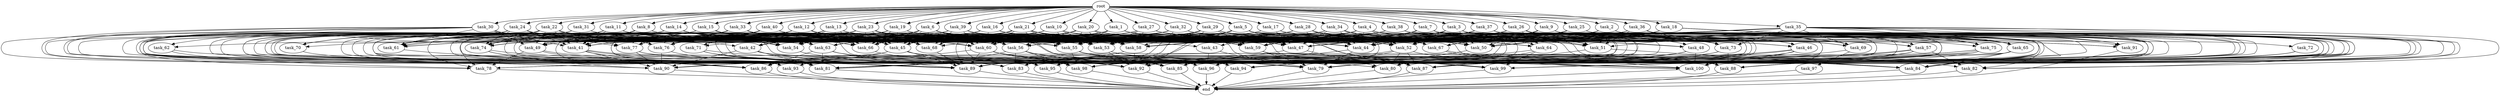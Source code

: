 digraph G {
  task_15 [size="4.801143e+11"];
  task_77 [size="6.967906e+10"];
  task_62 [size="2.149518e+11"];
  task_59 [size="6.803617e+11"];
  task_20 [size="1.161797e+11"];
  task_17 [size="7.613234e+11"];
  task_89 [size="9.953013e+11"];
  task_24 [size="6.045325e+10"];
  task_92 [size="2.015462e+11"];
  task_85 [size="7.418787e+11"];
  task_23 [size="3.633532e+11"];
  task_73 [size="2.026411e+11"];
  task_63 [size="7.195949e+11"];
  task_45 [size="6.695333e+11"];
  task_11 [size="8.368682e+11"];
  task_13 [size="3.369593e+11"];
  task_54 [size="8.057020e+11"];
  task_58 [size="7.919146e+11"];
  task_55 [size="4.933228e+11"];
  task_60 [size="8.404614e+11"];
  task_61 [size="1.409699e+11"];
  task_56 [size="4.313949e+11"];
  task_16 [size="4.499828e+11"];
  task_30 [size="9.393682e+11"];
  task_76 [size="7.210721e+11"];
  task_74 [size="3.008178e+11"];
  task_47 [size="7.022449e+10"];
  task_81 [size="1.649928e+11"];
  task_34 [size="8.462364e+11"];
  task_25 [size="4.475603e+11"];
  task_44 [size="3.929184e+11"];
  task_67 [size="6.499039e+10"];
  task_29 [size="7.621425e+11"];
  end [size="0.000000e+00"];
  task_66 [size="5.073721e+11"];
  task_2 [size="2.214928e+11"];
  task_4 [size="7.428237e+11"];
  task_86 [size="7.074274e+11"];
  task_64 [size="8.068705e+11"];
  task_36 [size="6.011301e+11"];
  task_71 [size="6.555984e+10"];
  task_94 [size="6.933195e+11"];
  task_95 [size="9.675573e+10"];
  task_96 [size="7.502836e+11"];
  task_48 [size="1.263231e+11"];
  task_53 [size="3.726765e+11"];
  task_5 [size="9.194965e+11"];
  task_79 [size="4.127996e+11"];
  task_52 [size="7.250158e+11"];
  task_31 [size="2.541127e+11"];
  task_1 [size="2.577121e+11"];
  task_82 [size="3.973581e+11"];
  task_19 [size="1.818051e+11"];
  task_40 [size="6.369488e+11"];
  task_57 [size="3.723195e+11"];
  task_83 [size="7.908837e+11"];
  task_6 [size="6.031849e+11"];
  task_80 [size="8.536756e+11"];
  task_22 [size="8.953200e+11"];
  task_99 [size="5.439407e+11"];
  task_100 [size="8.955725e+11"];
  task_84 [size="3.852997e+11"];
  task_90 [size="7.137034e+11"];
  task_49 [size="2.575647e+11"];
  task_3 [size="4.954215e+11"];
  task_14 [size="6.755353e+11"];
  task_18 [size="5.006413e+11"];
  task_42 [size="6.716885e+11"];
  task_10 [size="8.053422e+11"];
  task_70 [size="8.509654e+11"];
  task_78 [size="7.479301e+11"];
  task_50 [size="1.444777e+11"];
  task_21 [size="7.300226e+11"];
  task_32 [size="6.115969e+11"];
  task_51 [size="4.473401e+11"];
  task_46 [size="6.255666e+11"];
  task_12 [size="8.899655e+10"];
  task_9 [size="7.623759e+11"];
  task_93 [size="7.808819e+11"];
  task_43 [size="6.627949e+11"];
  task_26 [size="1.264418e+11"];
  task_41 [size="6.632902e+10"];
  task_27 [size="7.127087e+11"];
  task_68 [size="8.089910e+11"];
  task_65 [size="3.736229e+11"];
  task_39 [size="3.610515e+11"];
  task_38 [size="2.992042e+11"];
  task_72 [size="9.035503e+11"];
  task_98 [size="8.327083e+11"];
  task_28 [size="3.512326e+11"];
  task_69 [size="8.544592e+11"];
  task_88 [size="8.560908e+11"];
  task_91 [size="1.612733e+11"];
  task_8 [size="5.997047e+11"];
  task_75 [size="6.503922e+11"];
  task_33 [size="3.329873e+11"];
  root [size="0.000000e+00"];
  task_7 [size="6.507939e+11"];
  task_87 [size="2.606726e+11"];
  task_35 [size="5.654380e+11"];
  task_97 [size="8.239958e+11"];
  task_37 [size="5.576146e+11"];

  task_15 -> task_81 [size="9.166267e+06"];
  task_15 -> task_51 [size="3.195287e+07"];
  task_15 -> task_54 [size="5.755015e+07"];
  task_15 -> task_60 [size="4.669230e+07"];
  task_15 -> task_70 [size="1.701931e+08"];
  task_15 -> task_61 [size="8.810618e+06"];
  task_15 -> task_100 [size="5.597328e+07"];
  task_15 -> task_68 [size="8.988789e+07"];
  task_15 -> task_75 [size="1.300784e+08"];
  task_15 -> task_53 [size="1.961455e+07"];
  task_15 -> task_66 [size="2.818734e+07"];
  task_15 -> task_84 [size="2.963844e+07"];
  task_15 -> task_49 [size="1.717098e+07"];
  task_15 -> task_74 [size="1.769516e+07"];
  task_15 -> task_92 [size="1.185566e+07"];
  task_77 -> task_92 [size="1.185566e+07"];
  task_77 -> task_80 [size="1.067095e+08"];
  task_77 -> task_90 [size="7.137034e+07"];
  task_62 -> task_78 [size="1.068472e+08"];
  task_62 -> task_98 [size="4.626157e+07"];
  task_59 -> task_87 [size="1.629204e+07"];
  task_59 -> task_79 [size="3.175381e+07"];
  task_20 -> task_58 [size="4.167972e+07"];
  task_20 -> task_50 [size="9.029858e+06"];
  task_20 -> task_44 [size="2.311285e+07"];
  task_20 -> task_41 [size="3.684946e+06"];
  task_20 -> task_53 [size="1.961455e+07"];
  task_20 -> task_56 [size="4.793276e+07"];
  task_20 -> task_55 [size="2.901899e+07"];
  task_20 -> task_66 [size="2.818734e+07"];
  task_20 -> task_73 [size="1.688676e+07"];
  task_20 -> task_49 [size="1.717098e+07"];
  task_20 -> task_74 [size="1.769516e+07"];
  task_20 -> task_47 [size="4.130853e+06"];
  task_17 -> task_56 [size="4.793276e+07"];
  task_17 -> task_84 [size="2.963844e+07"];
  task_17 -> task_52 [size="4.027866e+07"];
  task_17 -> task_50 [size="9.029858e+06"];
  task_17 -> task_49 [size="1.717098e+07"];
  task_17 -> task_63 [size="7.995499e+07"];
  task_17 -> task_47 [size="4.130853e+06"];
  task_89 -> end [size="1.000000e-12"];
  task_24 -> task_45 [size="3.347666e+07"];
  task_24 -> task_81 [size="9.166267e+06"];
  task_24 -> task_54 [size="5.755015e+07"];
  task_24 -> task_77 [size="3.871059e+06"];
  task_24 -> task_58 [size="4.167972e+07"];
  task_24 -> task_50 [size="9.029858e+06"];
  task_24 -> task_95 [size="1.075064e+07"];
  task_24 -> task_41 [size="3.684946e+06"];
  task_24 -> task_89 [size="5.854713e+07"];
  task_24 -> task_61 [size="8.810618e+06"];
  task_24 -> task_53 [size="1.961455e+07"];
  task_24 -> task_74 [size="1.769516e+07"];
  task_24 -> task_51 [size="3.195287e+07"];
  task_24 -> task_98 [size="4.626157e+07"];
  task_24 -> task_76 [size="4.005956e+07"];
  task_92 -> end [size="1.000000e-12"];
  task_85 -> end [size="1.000000e-12"];
  task_23 -> task_45 [size="3.347666e+07"];
  task_23 -> task_42 [size="1.679221e+08"];
  task_23 -> task_77 [size="3.871059e+06"];
  task_23 -> task_58 [size="4.167972e+07"];
  task_23 -> task_55 [size="2.901899e+07"];
  task_23 -> task_44 [size="2.311285e+07"];
  task_23 -> task_78 [size="1.068472e+08"];
  task_23 -> task_80 [size="1.067095e+08"];
  task_23 -> task_68 [size="8.988789e+07"];
  task_23 -> task_53 [size="1.961455e+07"];
  task_23 -> task_56 [size="4.793276e+07"];
  task_23 -> task_74 [size="1.769516e+07"];
  task_23 -> task_67 [size="8.123799e+06"];
  task_23 -> task_50 [size="9.029858e+06"];
  task_23 -> task_66 [size="2.818734e+07"];
  task_23 -> task_98 [size="4.626157e+07"];
  task_23 -> task_95 [size="1.075064e+07"];
  task_23 -> task_76 [size="4.005956e+07"];
  task_73 -> task_87 [size="1.629204e+07"];
  task_73 -> task_86 [size="5.053053e+07"];
  task_73 -> task_88 [size="7.782644e+07"];
  task_63 -> task_89 [size="5.854713e+07"];
  task_63 -> task_81 [size="9.166267e+06"];
  task_63 -> task_86 [size="5.053053e+07"];
  task_63 -> task_96 [size="1.500567e+08"];
  task_45 -> task_100 [size="5.597328e+07"];
  task_45 -> task_90 [size="7.137034e+07"];
  task_45 -> task_85 [size="6.182322e+07"];
  task_45 -> task_94 [size="1.386639e+08"];
  task_45 -> task_86 [size="5.053053e+07"];
  task_45 -> task_89 [size="5.854713e+07"];
  task_11 -> task_45 [size="3.347666e+07"];
  task_11 -> task_54 [size="5.755015e+07"];
  task_11 -> task_59 [size="4.859727e+07"];
  task_11 -> task_70 [size="1.701931e+08"];
  task_11 -> task_63 [size="7.995499e+07"];
  task_11 -> task_41 [size="3.684946e+06"];
  task_11 -> task_89 [size="5.854713e+07"];
  task_11 -> task_52 [size="4.027866e+07"];
  task_11 -> task_61 [size="8.810618e+06"];
  task_11 -> task_53 [size="1.961455e+07"];
  task_11 -> task_66 [size="2.818734e+07"];
  task_11 -> task_83 [size="1.129834e+08"];
  task_11 -> task_69 [size="1.068074e+08"];
  task_11 -> task_74 [size="1.769516e+07"];
  task_11 -> task_86 [size="5.053053e+07"];
  task_13 -> task_61 [size="8.810618e+06"];
  task_13 -> task_66 [size="2.818734e+07"];
  task_13 -> task_77 [size="3.871059e+06"];
  task_13 -> task_54 [size="5.755015e+07"];
  task_13 -> task_60 [size="4.669230e+07"];
  task_13 -> task_52 [size="4.027866e+07"];
  task_13 -> task_83 [size="1.129834e+08"];
  task_13 -> task_43 [size="3.313975e+08"];
  task_13 -> task_94 [size="1.386639e+08"];
  task_13 -> task_98 [size="4.626157e+07"];
  task_54 -> task_85 [size="6.182322e+07"];
  task_58 -> task_92 [size="1.185566e+07"];
  task_58 -> task_86 [size="5.053053e+07"];
  task_55 -> task_85 [size="6.182322e+07"];
  task_55 -> task_79 [size="3.175381e+07"];
  task_55 -> task_98 [size="4.626157e+07"];
  task_55 -> task_100 [size="5.597328e+07"];
  task_55 -> task_88 [size="7.782644e+07"];
  task_60 -> task_96 [size="1.500567e+08"];
  task_60 -> task_87 [size="1.629204e+07"];
  task_60 -> task_88 [size="7.782644e+07"];
  task_60 -> task_89 [size="5.854713e+07"];
  task_60 -> task_93 [size="3.904410e+08"];
  task_60 -> task_98 [size="4.626157e+07"];
  task_60 -> task_94 [size="1.386639e+08"];
  task_61 -> task_89 [size="5.854713e+07"];
  task_56 -> task_92 [size="1.185566e+07"];
  task_56 -> task_81 [size="9.166267e+06"];
  task_56 -> task_79 [size="3.175381e+07"];
  task_56 -> task_98 [size="4.626157e+07"];
  task_56 -> task_83 [size="1.129834e+08"];
  task_16 -> task_77 [size="3.871059e+06"];
  task_16 -> task_60 [size="4.669230e+07"];
  task_16 -> task_50 [size="9.029858e+06"];
  task_16 -> task_44 [size="2.311285e+07"];
  task_16 -> task_58 [size="4.167972e+07"];
  task_16 -> task_61 [size="8.810618e+06"];
  task_16 -> task_62 [size="1.074759e+08"];
  task_16 -> task_68 [size="8.988789e+07"];
  task_16 -> task_53 [size="1.961455e+07"];
  task_16 -> task_69 [size="1.068074e+08"];
  task_16 -> task_49 [size="1.717098e+07"];
  task_16 -> task_47 [size="4.130853e+06"];
  task_16 -> task_76 [size="4.005956e+07"];
  task_30 -> task_81 [size="9.166267e+06"];
  task_30 -> task_50 [size="9.029858e+06"];
  task_30 -> task_44 [size="2.311285e+07"];
  task_30 -> task_61 [size="8.810618e+06"];
  task_30 -> task_41 [size="3.684946e+06"];
  task_30 -> task_68 [size="8.988789e+07"];
  task_30 -> task_51 [size="3.195287e+07"];
  task_30 -> task_89 [size="5.854713e+07"];
  task_30 -> task_49 [size="1.717098e+07"];
  task_30 -> task_98 [size="4.626157e+07"];
  task_30 -> task_86 [size="5.053053e+07"];
  task_30 -> task_92 [size="1.185566e+07"];
  task_76 -> task_81 [size="9.166267e+06"];
  task_76 -> task_90 [size="7.137034e+07"];
  task_74 -> task_79 [size="3.175381e+07"];
  task_74 -> task_86 [size="5.053053e+07"];
  task_74 -> task_90 [size="7.137034e+07"];
  task_47 -> task_92 [size="1.185566e+07"];
  task_47 -> task_80 [size="1.067095e+08"];
  task_81 -> end [size="1.000000e-12"];
  task_34 -> task_77 [size="3.871059e+06"];
  task_34 -> task_60 [size="4.669230e+07"];
  task_34 -> task_55 [size="2.901899e+07"];
  task_34 -> task_44 [size="2.311285e+07"];
  task_34 -> task_41 [size="3.684946e+06"];
  task_34 -> task_48 [size="3.158077e+07"];
  task_34 -> task_53 [size="1.961455e+07"];
  task_34 -> task_51 [size="3.195287e+07"];
  task_34 -> task_69 [size="1.068074e+08"];
  task_34 -> task_57 [size="1.241065e+08"];
  task_34 -> task_47 [size="4.130853e+06"];
  task_34 -> task_52 [size="4.027866e+07"];
  task_25 -> task_45 [size="3.347666e+07"];
  task_25 -> task_87 [size="1.629204e+07"];
  task_25 -> task_88 [size="7.782644e+07"];
  task_25 -> task_50 [size="9.029858e+06"];
  task_25 -> task_44 [size="2.311285e+07"];
  task_25 -> task_95 [size="1.075064e+07"];
  task_25 -> task_98 [size="4.626157e+07"];
  task_25 -> task_99 [size="6.043786e+07"];
  task_25 -> task_67 [size="8.123799e+06"];
  task_25 -> task_52 [size="4.027866e+07"];
  task_25 -> task_53 [size="1.961455e+07"];
  task_25 -> task_74 [size="1.769516e+07"];
  task_25 -> task_47 [size="4.130853e+06"];
  task_44 -> task_85 [size="6.182322e+07"];
  task_44 -> task_79 [size="3.175381e+07"];
  task_67 -> task_82 [size="7.947163e+07"];
  task_67 -> task_100 [size="5.597328e+07"];
  task_29 -> task_45 [size="3.347666e+07"];
  task_29 -> task_77 [size="3.871059e+06"];
  task_29 -> task_54 [size="5.755015e+07"];
  task_29 -> task_58 [size="4.167972e+07"];
  task_29 -> task_59 [size="4.859727e+07"];
  task_29 -> task_44 [size="2.311285e+07"];
  task_29 -> task_41 [size="3.684946e+06"];
  task_29 -> task_89 [size="5.854713e+07"];
  task_29 -> task_92 [size="1.185566e+07"];
  task_29 -> task_53 [size="1.961455e+07"];
  task_29 -> task_73 [size="1.688676e+07"];
  task_29 -> task_65 [size="4.151366e+07"];
  task_66 -> task_95 [size="1.075064e+07"];
  task_2 -> task_65 [size="4.151366e+07"];
  task_2 -> task_56 [size="4.793276e+07"];
  task_2 -> task_84 [size="2.963844e+07"];
  task_2 -> task_51 [size="3.195287e+07"];
  task_2 -> task_50 [size="9.029858e+06"];
  task_2 -> task_46 [size="1.563916e+08"];
  task_2 -> task_55 [size="2.901899e+07"];
  task_2 -> task_72 [size="9.035503e+08"];
  task_2 -> task_91 [size="2.687889e+07"];
  task_2 -> task_76 [size="4.005956e+07"];
  task_4 -> task_45 [size="3.347666e+07"];
  task_4 -> task_60 [size="4.669230e+07"];
  task_4 -> task_59 [size="4.859727e+07"];
  task_4 -> task_44 [size="2.311285e+07"];
  task_4 -> task_58 [size="4.167972e+07"];
  task_4 -> task_100 [size="5.597328e+07"];
  task_4 -> task_89 [size="5.854713e+07"];
  task_4 -> task_52 [size="4.027866e+07"];
  task_4 -> task_92 [size="1.185566e+07"];
  task_4 -> task_56 [size="4.793276e+07"];
  task_4 -> task_51 [size="3.195287e+07"];
  task_4 -> task_46 [size="1.563916e+08"];
  task_4 -> task_85 [size="6.182322e+07"];
  task_4 -> task_74 [size="1.769516e+07"];
  task_86 -> end [size="1.000000e-12"];
  task_64 -> task_99 [size="6.043786e+07"];
  task_64 -> task_80 [size="1.067095e+08"];
  task_64 -> task_89 [size="5.854713e+07"];
  task_36 -> task_84 [size="2.963844e+07"];
  task_36 -> task_58 [size="4.167972e+07"];
  task_36 -> task_95 [size="1.075064e+07"];
  task_36 -> task_60 [size="4.669230e+07"];
  task_36 -> task_52 [size="4.027866e+07"];
  task_36 -> task_92 [size="1.185566e+07"];
  task_36 -> task_67 [size="8.123799e+06"];
  task_36 -> task_79 [size="3.175381e+07"];
  task_36 -> task_69 [size="1.068074e+08"];
  task_36 -> task_73 [size="1.688676e+07"];
  task_36 -> task_76 [size="4.005956e+07"];
  task_36 -> task_98 [size="4.626157e+07"];
  task_36 -> task_51 [size="3.195287e+07"];
  task_71 -> task_81 [size="9.166267e+06"];
  task_71 -> task_99 [size="6.043786e+07"];
  task_71 -> task_89 [size="5.854713e+07"];
  task_94 -> end [size="1.000000e-12"];
  task_95 -> end [size="1.000000e-12"];
  task_96 -> end [size="1.000000e-12"];
  task_48 -> task_92 [size="1.185566e+07"];
  task_48 -> task_80 [size="1.067095e+08"];
  task_48 -> task_100 [size="5.597328e+07"];
  task_48 -> task_83 [size="1.129834e+08"];
  task_53 -> task_92 [size="1.185566e+07"];
  task_53 -> task_99 [size="6.043786e+07"];
  task_53 -> task_87 [size="1.629204e+07"];
  task_5 -> task_45 [size="3.347666e+07"];
  task_5 -> task_82 [size="7.947163e+07"];
  task_5 -> task_71 [size="3.277992e+07"];
  task_5 -> task_54 [size="5.755015e+07"];
  task_5 -> task_55 [size="2.901899e+07"];
  task_5 -> task_100 [size="5.597328e+07"];
  task_5 -> task_74 [size="1.769516e+07"];
  task_5 -> task_66 [size="2.818734e+07"];
  task_5 -> task_51 [size="3.195287e+07"];
  task_5 -> task_96 [size="1.500567e+08"];
  task_5 -> task_91 [size="2.687889e+07"];
  task_5 -> task_98 [size="4.626157e+07"];
  task_5 -> task_47 [size="4.130853e+06"];
  task_5 -> task_76 [size="4.005956e+07"];
  task_79 -> end [size="1.000000e-12"];
  task_52 -> task_87 [size="1.629204e+07"];
  task_52 -> task_80 [size="1.067095e+08"];
  task_52 -> task_94 [size="1.386639e+08"];
  task_52 -> task_100 [size="5.597328e+07"];
  task_52 -> task_90 [size="7.137034e+07"];
  task_31 -> task_45 [size="3.347666e+07"];
  task_31 -> task_48 [size="3.158077e+07"];
  task_31 -> task_61 [size="8.810618e+06"];
  task_31 -> task_81 [size="9.166267e+06"];
  task_31 -> task_56 [size="4.793276e+07"];
  task_31 -> task_62 [size="1.074759e+08"];
  task_31 -> task_70 [size="1.701931e+08"];
  task_31 -> task_79 [size="3.175381e+07"];
  task_31 -> task_41 [size="3.684946e+06"];
  task_31 -> task_47 [size="4.130853e+06"];
  task_31 -> task_64 [size="2.017176e+08"];
  task_1 -> task_45 [size="3.347666e+07"];
  task_1 -> task_52 [size="4.027866e+07"];
  task_1 -> task_99 [size="6.043786e+07"];
  task_1 -> task_42 [size="1.679221e+08"];
  task_1 -> task_60 [size="4.669230e+07"];
  task_1 -> task_59 [size="4.859727e+07"];
  task_1 -> task_55 [size="2.901899e+07"];
  task_1 -> task_91 [size="2.687889e+07"];
  task_1 -> task_49 [size="1.717098e+07"];
  task_1 -> task_41 [size="3.684946e+06"];
  task_1 -> task_47 [size="4.130853e+06"];
  task_82 -> end [size="1.000000e-12"];
  task_19 -> task_45 [size="3.347666e+07"];
  task_19 -> task_66 [size="2.818734e+07"];
  task_19 -> task_51 [size="3.195287e+07"];
  task_19 -> task_54 [size="5.755015e+07"];
  task_19 -> task_52 [size="4.027866e+07"];
  task_19 -> task_49 [size="1.717098e+07"];
  task_19 -> task_74 [size="1.769516e+07"];
  task_19 -> task_84 [size="2.963844e+07"];
  task_40 -> task_45 [size="3.347666e+07"];
  task_40 -> task_61 [size="8.810618e+06"];
  task_40 -> task_71 [size="3.277992e+07"];
  task_40 -> task_77 [size="3.871059e+06"];
  task_40 -> task_58 [size="4.167972e+07"];
  task_40 -> task_52 [size="4.027866e+07"];
  task_40 -> task_55 [size="2.901899e+07"];
  task_40 -> task_60 [size="4.669230e+07"];
  task_40 -> task_49 [size="1.717098e+07"];
  task_40 -> task_92 [size="1.185566e+07"];
  task_40 -> task_76 [size="4.005956e+07"];
  task_57 -> task_81 [size="9.166267e+06"];
  task_57 -> task_82 [size="7.947163e+07"];
  task_57 -> task_98 [size="4.626157e+07"];
  task_57 -> task_100 [size="5.597328e+07"];
  task_57 -> task_80 [size="1.067095e+08"];
  task_83 -> end [size="1.000000e-12"];
  task_6 -> task_45 [size="3.347666e+07"];
  task_6 -> task_77 [size="3.871059e+06"];
  task_6 -> task_60 [size="4.669230e+07"];
  task_6 -> task_59 [size="4.859727e+07"];
  task_6 -> task_55 [size="2.901899e+07"];
  task_6 -> task_95 [size="1.075064e+07"];
  task_6 -> task_78 [size="1.068472e+08"];
  task_6 -> task_41 [size="3.684946e+06"];
  task_6 -> task_68 [size="8.988789e+07"];
  task_6 -> task_53 [size="1.961455e+07"];
  task_6 -> task_56 [size="4.793276e+07"];
  task_6 -> task_76 [size="4.005956e+07"];
  task_6 -> task_50 [size="9.029858e+06"];
  task_6 -> task_66 [size="2.818734e+07"];
  task_6 -> task_73 [size="1.688676e+07"];
  task_6 -> task_91 [size="2.687889e+07"];
  task_6 -> task_49 [size="1.717098e+07"];
  task_6 -> task_47 [size="4.130853e+06"];
  task_6 -> task_61 [size="8.810618e+06"];
  task_80 -> end [size="1.000000e-12"];
  task_22 -> task_45 [size="3.347666e+07"];
  task_22 -> task_44 [size="2.311285e+07"];
  task_22 -> task_54 [size="5.755015e+07"];
  task_22 -> task_42 [size="1.679221e+08"];
  task_22 -> task_55 [size="2.901899e+07"];
  task_22 -> task_77 [size="3.871059e+06"];
  task_22 -> task_41 [size="3.684946e+06"];
  task_22 -> task_100 [size="5.597328e+07"];
  task_22 -> task_74 [size="1.769516e+07"];
  task_22 -> task_61 [size="8.810618e+06"];
  task_22 -> task_99 [size="6.043786e+07"];
  task_22 -> task_90 [size="7.137034e+07"];
  task_22 -> task_52 [size="4.027866e+07"];
  task_22 -> task_49 [size="1.717098e+07"];
  task_22 -> task_98 [size="4.626157e+07"];
  task_22 -> task_47 [size="4.130853e+06"];
  task_22 -> task_76 [size="4.005956e+07"];
  task_99 -> end [size="1.000000e-12"];
  task_100 -> end [size="1.000000e-12"];
  task_84 -> end [size="1.000000e-12"];
  task_90 -> end [size="1.000000e-12"];
  task_49 -> task_92 [size="1.185566e+07"];
  task_49 -> task_78 [size="1.068472e+08"];
  task_49 -> task_86 [size="5.053053e+07"];
  task_3 -> task_45 [size="3.347666e+07"];
  task_3 -> task_81 [size="9.166267e+06"];
  task_3 -> task_51 [size="3.195287e+07"];
  task_3 -> task_77 [size="3.871059e+06"];
  task_3 -> task_58 [size="4.167972e+07"];
  task_3 -> task_59 [size="4.859727e+07"];
  task_3 -> task_50 [size="9.029858e+06"];
  task_3 -> task_60 [size="4.669230e+07"];
  task_3 -> task_48 [size="3.158077e+07"];
  task_3 -> task_92 [size="1.185566e+07"];
  task_3 -> task_65 [size="4.151366e+07"];
  task_3 -> task_84 [size="2.963844e+07"];
  task_3 -> task_79 [size="3.175381e+07"];
  task_3 -> task_52 [size="4.027866e+07"];
  task_3 -> task_85 [size="6.182322e+07"];
  task_3 -> task_86 [size="5.053053e+07"];
  task_3 -> task_76 [size="4.005956e+07"];
  task_14 -> task_84 [size="2.963844e+07"];
  task_14 -> task_54 [size="5.755015e+07"];
  task_14 -> task_60 [size="4.669230e+07"];
  task_14 -> task_70 [size="1.701931e+08"];
  task_14 -> task_57 [size="1.241065e+08"];
  task_14 -> task_78 [size="1.068472e+08"];
  task_14 -> task_95 [size="1.075064e+07"];
  task_14 -> task_63 [size="7.995499e+07"];
  task_14 -> task_61 [size="8.810618e+06"];
  task_14 -> task_66 [size="2.818734e+07"];
  task_14 -> task_67 [size="8.123799e+06"];
  task_14 -> task_55 [size="2.901899e+07"];
  task_14 -> task_69 [size="1.068074e+08"];
  task_14 -> task_76 [size="4.005956e+07"];
  task_14 -> task_90 [size="7.137034e+07"];
  task_14 -> task_74 [size="1.769516e+07"];
  task_14 -> task_51 [size="3.195287e+07"];
  task_18 -> task_52 [size="4.027866e+07"];
  task_18 -> task_68 [size="8.988789e+07"];
  task_18 -> task_56 [size="4.793276e+07"];
  task_18 -> task_84 [size="2.963844e+07"];
  task_18 -> task_67 [size="8.123799e+06"];
  task_18 -> task_88 [size="7.782644e+07"];
  task_18 -> task_59 [size="4.859727e+07"];
  task_18 -> task_50 [size="9.029858e+06"];
  task_18 -> task_98 [size="4.626157e+07"];
  task_18 -> task_87 [size="1.629204e+07"];
  task_42 -> task_85 [size="6.182322e+07"];
  task_42 -> task_92 [size="1.185566e+07"];
  task_42 -> task_81 [size="9.166267e+06"];
  task_42 -> task_88 [size="7.782644e+07"];
  task_42 -> task_90 [size="7.137034e+07"];
  task_10 -> task_87 [size="1.629204e+07"];
  task_10 -> task_77 [size="3.871059e+06"];
  task_10 -> task_88 [size="7.782644e+07"];
  task_10 -> task_55 [size="2.901899e+07"];
  task_10 -> task_44 [size="2.311285e+07"];
  task_10 -> task_41 [size="3.684946e+06"];
  task_10 -> task_63 [size="7.995499e+07"];
  task_10 -> task_53 [size="1.961455e+07"];
  task_10 -> task_66 [size="2.818734e+07"];
  task_10 -> task_52 [size="4.027866e+07"];
  task_10 -> task_74 [size="1.769516e+07"];
  task_10 -> task_47 [size="4.130853e+06"];
  task_10 -> task_76 [size="4.005956e+07"];
  task_70 -> task_81 [size="9.166267e+06"];
  task_78 -> end [size="1.000000e-12"];
  task_50 -> task_79 [size="3.175381e+07"];
  task_21 -> task_87 [size="1.629204e+07"];
  task_21 -> task_54 [size="5.755015e+07"];
  task_21 -> task_60 [size="4.669230e+07"];
  task_21 -> task_59 [size="4.859727e+07"];
  task_21 -> task_55 [size="2.901899e+07"];
  task_21 -> task_70 [size="1.701931e+08"];
  task_21 -> task_58 [size="4.167972e+07"];
  task_21 -> task_41 [size="3.684946e+06"];
  task_21 -> task_89 [size="5.854713e+07"];
  task_21 -> task_65 [size="4.151366e+07"];
  task_21 -> task_66 [size="2.818734e+07"];
  task_21 -> task_74 [size="1.769516e+07"];
  task_21 -> task_50 [size="9.029858e+06"];
  task_21 -> task_73 [size="1.688676e+07"];
  task_21 -> task_53 [size="1.961455e+07"];
  task_21 -> task_49 [size="1.717098e+07"];
  task_21 -> task_98 [size="4.626157e+07"];
  task_21 -> task_47 [size="4.130853e+06"];
  task_21 -> task_76 [size="4.005956e+07"];
  task_32 -> task_64 [size="2.017176e+08"];
  task_32 -> task_84 [size="2.963844e+07"];
  task_32 -> task_67 [size="8.123799e+06"];
  task_32 -> task_55 [size="2.901899e+07"];
  task_32 -> task_44 [size="2.311285e+07"];
  task_32 -> task_49 [size="1.717098e+07"];
  task_32 -> task_63 [size="7.995499e+07"];
  task_32 -> task_74 [size="1.769516e+07"];
  task_32 -> task_89 [size="5.854713e+07"];
  task_51 -> task_87 [size="1.629204e+07"];
  task_51 -> task_84 [size="2.963844e+07"];
  task_46 -> task_87 [size="1.629204e+07"];
  task_46 -> task_89 [size="5.854713e+07"];
  task_46 -> task_98 [size="4.626157e+07"];
  task_46 -> task_100 [size="5.597328e+07"];
  task_46 -> task_90 [size="7.137034e+07"];
  task_12 -> task_45 [size="3.347666e+07"];
  task_12 -> task_65 [size="4.151366e+07"];
  task_12 -> task_54 [size="5.755015e+07"];
  task_12 -> task_77 [size="3.871059e+06"];
  task_12 -> task_58 [size="4.167972e+07"];
  task_12 -> task_59 [size="4.859727e+07"];
  task_12 -> task_41 [size="3.684946e+06"];
  task_12 -> task_61 [size="8.810618e+06"];
  task_12 -> task_53 [size="1.961455e+07"];
  task_12 -> task_56 [size="4.793276e+07"];
  task_12 -> task_67 [size="8.123799e+06"];
  task_12 -> task_83 [size="1.129834e+08"];
  task_12 -> task_66 [size="2.818734e+07"];
  task_12 -> task_49 [size="1.717098e+07"];
  task_12 -> task_74 [size="1.769516e+07"];
  task_12 -> task_86 [size="5.053053e+07"];
  task_12 -> task_76 [size="4.005956e+07"];
  task_9 -> task_87 [size="1.629204e+07"];
  task_9 -> task_88 [size="7.782644e+07"];
  task_9 -> task_50 [size="9.029858e+06"];
  task_9 -> task_96 [size="1.500567e+08"];
  task_9 -> task_58 [size="4.167972e+07"];
  task_9 -> task_63 [size="7.995499e+07"];
  task_9 -> task_75 [size="1.300784e+08"];
  task_9 -> task_53 [size="1.961455e+07"];
  task_9 -> task_66 [size="2.818734e+07"];
  task_9 -> task_100 [size="5.597328e+07"];
  task_9 -> task_79 [size="3.175381e+07"];
  task_9 -> task_98 [size="4.626157e+07"];
  task_9 -> task_47 [size="4.130853e+06"];
  task_9 -> task_76 [size="4.005956e+07"];
  task_93 -> end [size="1.000000e-12"];
  task_43 -> task_79 [size="3.175381e+07"];
  task_43 -> task_96 [size="1.500567e+08"];
  task_26 -> task_45 [size="3.347666e+07"];
  task_26 -> task_64 [size="2.017176e+08"];
  task_26 -> task_82 [size="7.947163e+07"];
  task_26 -> task_52 [size="4.027866e+07"];
  task_26 -> task_44 [size="2.311285e+07"];
  task_26 -> task_68 [size="8.988789e+07"];
  task_26 -> task_100 [size="5.597328e+07"];
  task_26 -> task_46 [size="1.563916e+08"];
  task_26 -> task_75 [size="1.300784e+08"];
  task_26 -> task_65 [size="4.151366e+07"];
  task_26 -> task_66 [size="2.818734e+07"];
  task_26 -> task_51 [size="3.195287e+07"];
  task_26 -> task_69 [size="1.068074e+08"];
  task_26 -> task_73 [size="1.688676e+07"];
  task_26 -> task_53 [size="1.961455e+07"];
  task_26 -> task_49 [size="1.717098e+07"];
  task_26 -> task_57 [size="1.241065e+08"];
  task_26 -> task_47 [size="4.130853e+06"];
  task_26 -> task_92 [size="1.185566e+07"];
  task_41 -> task_85 [size="6.182322e+07"];
  task_41 -> task_81 [size="9.166267e+06"];
  task_41 -> task_87 [size="1.629204e+07"];
  task_41 -> task_86 [size="5.053053e+07"];
  task_41 -> task_90 [size="7.137034e+07"];
  task_27 -> task_45 [size="3.347666e+07"];
  task_27 -> task_77 [size="3.871059e+06"];
  task_27 -> task_42 [size="1.679221e+08"];
  task_27 -> task_58 [size="4.167972e+07"];
  task_27 -> task_44 [size="2.311285e+07"];
  task_27 -> task_41 [size="3.684946e+06"];
  task_27 -> task_53 [size="1.961455e+07"];
  task_27 -> task_66 [size="2.818734e+07"];
  task_27 -> task_67 [size="8.123799e+06"];
  task_27 -> task_46 [size="1.563916e+08"];
  task_27 -> task_47 [size="4.130853e+06"];
  task_27 -> task_87 [size="1.629204e+07"];
  task_68 -> task_89 [size="5.854713e+07"];
  task_65 -> task_81 [size="9.166267e+06"];
  task_65 -> task_99 [size="6.043786e+07"];
  task_65 -> task_84 [size="2.963844e+07"];
  task_65 -> task_100 [size="5.597328e+07"];
  task_39 -> task_45 [size="3.347666e+07"];
  task_39 -> task_52 [size="4.027866e+07"];
  task_39 -> task_61 [size="8.810618e+06"];
  task_39 -> task_60 [size="4.669230e+07"];
  task_39 -> task_58 [size="4.167972e+07"];
  task_39 -> task_59 [size="4.859727e+07"];
  task_39 -> task_55 [size="2.901899e+07"];
  task_39 -> task_93 [size="3.904410e+08"];
  task_39 -> task_68 [size="8.988789e+07"];
  task_38 -> task_77 [size="3.871059e+06"];
  task_38 -> task_54 [size="5.755015e+07"];
  task_38 -> task_88 [size="7.782644e+07"];
  task_38 -> task_59 [size="4.859727e+07"];
  task_38 -> task_55 [size="2.901899e+07"];
  task_38 -> task_83 [size="1.129834e+08"];
  task_38 -> task_61 [size="8.810618e+06"];
  task_38 -> task_84 [size="2.963844e+07"];
  task_38 -> task_79 [size="3.175381e+07"];
  task_38 -> task_73 [size="1.688676e+07"];
  task_38 -> task_86 [size="5.053053e+07"];
  task_38 -> task_76 [size="4.005956e+07"];
  task_72 -> task_85 [size="6.182322e+07"];
  task_72 -> task_99 [size="6.043786e+07"];
  task_72 -> task_94 [size="1.386639e+08"];
  task_98 -> end [size="1.000000e-12"];
  task_28 -> task_45 [size="3.347666e+07"];
  task_28 -> task_81 [size="9.166267e+06"];
  task_28 -> task_54 [size="5.755015e+07"];
  task_28 -> task_58 [size="4.167972e+07"];
  task_28 -> task_50 [size="9.029858e+06"];
  task_28 -> task_44 [size="2.311285e+07"];
  task_28 -> task_60 [size="4.669230e+07"];
  task_28 -> task_41 [size="3.684946e+06"];
  task_28 -> task_65 [size="4.151366e+07"];
  task_28 -> task_51 [size="3.195287e+07"];
  task_28 -> task_52 [size="4.027866e+07"];
  task_28 -> task_73 [size="1.688676e+07"];
  task_28 -> task_76 [size="4.005956e+07"];
  task_69 -> task_89 [size="5.854713e+07"];
  task_69 -> task_97 [size="8.239958e+08"];
  task_88 -> end [size="1.000000e-12"];
  task_91 -> end [size="1.000000e-12"];
  task_8 -> task_81 [size="9.166267e+06"];
  task_8 -> task_77 [size="3.871059e+06"];
  task_8 -> task_88 [size="7.782644e+07"];
  task_8 -> task_59 [size="4.859727e+07"];
  task_8 -> task_55 [size="2.901899e+07"];
  task_8 -> task_60 [size="4.669230e+07"];
  task_8 -> task_41 [size="3.684946e+06"];
  task_8 -> task_58 [size="4.167972e+07"];
  task_8 -> task_74 [size="1.769516e+07"];
  task_8 -> task_66 [size="2.818734e+07"];
  task_8 -> task_85 [size="6.182322e+07"];
  task_8 -> task_63 [size="7.995499e+07"];
  task_75 -> task_85 [size="6.182322e+07"];
  task_75 -> task_99 [size="6.043786e+07"];
  task_75 -> task_87 [size="1.629204e+07"];
  task_75 -> task_86 [size="5.053053e+07"];
  task_75 -> task_83 [size="1.129834e+08"];
  task_33 -> task_77 [size="3.871059e+06"];
  task_33 -> task_58 [size="4.167972e+07"];
  task_33 -> task_60 [size="4.669230e+07"];
  task_33 -> task_41 [size="3.684946e+06"];
  task_33 -> task_63 [size="7.995499e+07"];
  task_33 -> task_61 [size="8.810618e+06"];
  task_33 -> task_53 [size="1.961455e+07"];
  task_33 -> task_73 [size="1.688676e+07"];
  task_33 -> task_49 [size="1.717098e+07"];
  task_33 -> task_74 [size="1.769516e+07"];
  task_33 -> task_86 [size="5.053053e+07"];
  task_33 -> task_76 [size="4.005956e+07"];
  root -> task_1 [size="1.000000e-12"];
  root -> task_19 [size="1.000000e-12"];
  root -> task_39 [size="1.000000e-12"];
  root -> task_25 [size="1.000000e-12"];
  root -> task_11 [size="1.000000e-12"];
  root -> task_12 [size="1.000000e-12"];
  root -> task_9 [size="1.000000e-12"];
  root -> task_20 [size="1.000000e-12"];
  root -> task_6 [size="1.000000e-12"];
  root -> task_17 [size="1.000000e-12"];
  root -> task_26 [size="1.000000e-12"];
  root -> task_24 [size="1.000000e-12"];
  root -> task_27 [size="1.000000e-12"];
  root -> task_22 [size="1.000000e-12"];
  root -> task_7 [size="1.000000e-12"];
  root -> task_40 [size="1.000000e-12"];
  root -> task_15 [size="1.000000e-12"];
  root -> task_38 [size="1.000000e-12"];
  root -> task_23 [size="1.000000e-12"];
  root -> task_2 [size="1.000000e-12"];
  root -> task_5 [size="1.000000e-12"];
  root -> task_3 [size="1.000000e-12"];
  root -> task_28 [size="1.000000e-12"];
  root -> task_29 [size="1.000000e-12"];
  root -> task_36 [size="1.000000e-12"];
  root -> task_14 [size="1.000000e-12"];
  root -> task_18 [size="1.000000e-12"];
  root -> task_13 [size="1.000000e-12"];
  root -> task_10 [size="1.000000e-12"];
  root -> task_4 [size="1.000000e-12"];
  root -> task_8 [size="1.000000e-12"];
  root -> task_33 [size="1.000000e-12"];
  root -> task_21 [size="1.000000e-12"];
  root -> task_16 [size="1.000000e-12"];
  root -> task_34 [size="1.000000e-12"];
  root -> task_35 [size="1.000000e-12"];
  root -> task_32 [size="1.000000e-12"];
  root -> task_31 [size="1.000000e-12"];
  root -> task_37 [size="1.000000e-12"];
  root -> task_30 [size="1.000000e-12"];
  task_7 -> task_64 [size="2.017176e+08"];
  task_7 -> task_78 [size="1.068472e+08"];
  task_7 -> task_87 [size="1.629204e+07"];
  task_7 -> task_77 [size="3.871059e+06"];
  task_7 -> task_60 [size="4.669230e+07"];
  task_7 -> task_59 [size="4.859727e+07"];
  task_7 -> task_55 [size="2.901899e+07"];
  task_7 -> task_44 [size="2.311285e+07"];
  task_7 -> task_58 [size="4.167972e+07"];
  task_7 -> task_43 [size="3.313975e+08"];
  task_7 -> task_100 [size="5.597328e+07"];
  task_7 -> task_48 [size="3.158077e+07"];
  task_7 -> task_75 [size="1.300784e+08"];
  task_7 -> task_53 [size="1.961455e+07"];
  task_7 -> task_66 [size="2.818734e+07"];
  task_7 -> task_73 [size="1.688676e+07"];
  task_7 -> task_81 [size="9.166267e+06"];
  task_7 -> task_95 [size="1.075064e+07"];
  task_7 -> task_47 [size="4.130853e+06"];
  task_87 -> end [size="1.000000e-12"];
  task_35 -> task_81 [size="9.166267e+06"];
  task_35 -> task_58 [size="4.167972e+07"];
  task_35 -> task_50 [size="9.029858e+06"];
  task_35 -> task_44 [size="2.311285e+07"];
  task_35 -> task_41 [size="3.684946e+06"];
  task_35 -> task_80 [size="1.067095e+08"];
  task_35 -> task_69 [size="1.068074e+08"];
  task_35 -> task_75 [size="1.300784e+08"];
  task_35 -> task_82 [size="7.947163e+07"];
  task_35 -> task_51 [size="3.195287e+07"];
  task_35 -> task_91 [size="2.687889e+07"];
  task_35 -> task_52 [size="4.027866e+07"];
  task_35 -> task_73 [size="1.688676e+07"];
  task_35 -> task_65 [size="4.151366e+07"];
  task_35 -> task_92 [size="1.185566e+07"];
  task_97 -> end [size="1.000000e-12"];
  task_37 -> task_77 [size="3.871059e+06"];
  task_37 -> task_60 [size="4.669230e+07"];
  task_37 -> task_59 [size="4.859727e+07"];
  task_37 -> task_44 [size="2.311285e+07"];
  task_37 -> task_89 [size="5.854713e+07"];
  task_37 -> task_68 [size="8.988789e+07"];
  task_37 -> task_65 [size="4.151366e+07"];
  task_37 -> task_66 [size="2.818734e+07"];
  task_37 -> task_84 [size="2.963844e+07"];
  task_37 -> task_73 [size="1.688676e+07"];
  task_37 -> task_85 [size="6.182322e+07"];
  task_37 -> task_98 [size="4.626157e+07"];
  task_37 -> task_45 [size="3.347666e+07"];
  task_37 -> task_54 [size="5.755015e+07"];
  task_37 -> task_88 [size="7.782644e+07"];
  task_37 -> task_50 [size="9.029858e+06"];
  task_37 -> task_78 [size="1.068472e+08"];
  task_37 -> task_100 [size="5.597328e+07"];
  task_37 -> task_63 [size="7.995499e+07"];
  task_37 -> task_61 [size="8.810618e+06"];
  task_37 -> task_53 [size="1.961455e+07"];
  task_37 -> task_79 [size="3.175381e+07"];
  task_37 -> task_69 [size="1.068074e+08"];
  task_37 -> task_91 [size="2.687889e+07"];
  task_37 -> task_95 [size="1.075064e+07"];
  task_37 -> task_47 [size="4.130853e+06"];
}
